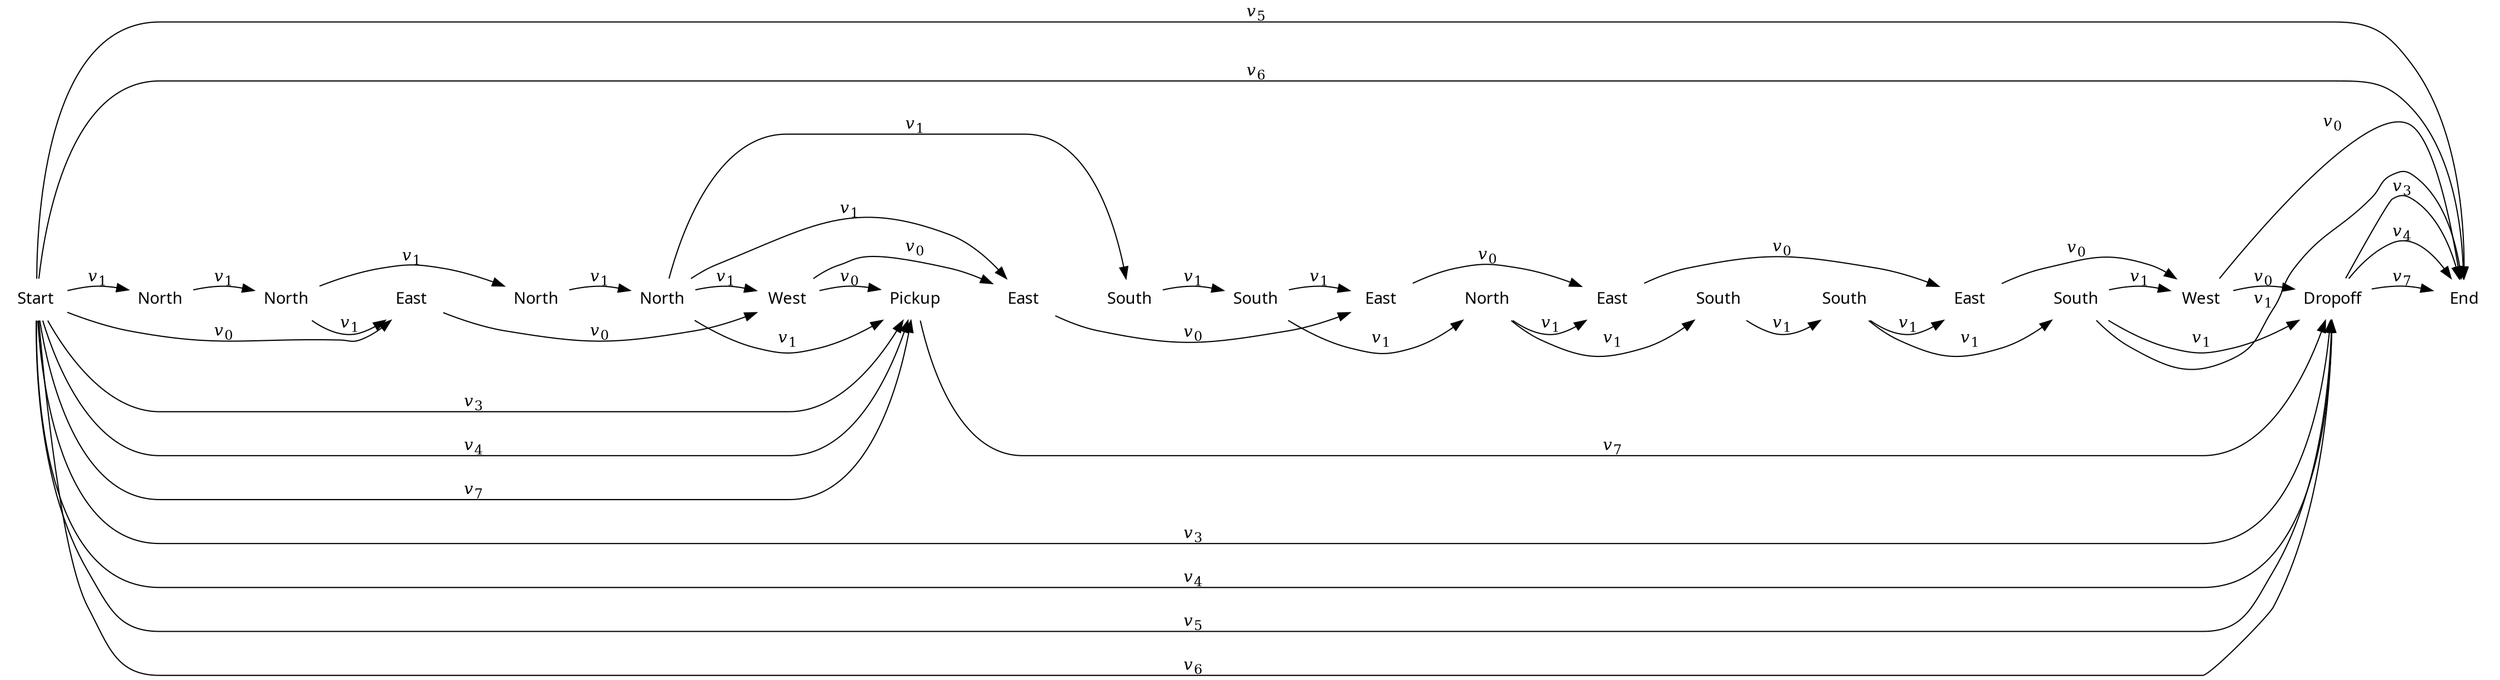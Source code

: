 digraph cat {
rankdir=LR
node [shape=plaintext]
edge [arrowhead=normal]

0 [label="Start",fontname="sans"]
1 [label="North",fontname="sans"]
2 [label="North",fontname="sans"]
3 [label="East",fontname="sans"]
4 [label="North",fontname="sans"]
5 [label="North",fontname="sans"]
6 [label="West",fontname="sans"]
7 [label="Pickup",fontname="sans"]
8 [label="East",fontname="sans"]
9 [label="South",fontname="sans"]
10 [label="South",fontname="sans"]
11 [label="East",fontname="sans"]
12 [label="North",fontname="sans"]
13 [label="East",fontname="sans"]
14 [label="South",fontname="sans"]
15 [label="South",fontname="sans"]
16 [label="East",fontname="sans"]
17 [label="South",fontname="sans"]
18 [label="West",fontname="sans"]
19 [label="Dropoff",fontname="sans"]
20 [label="End",fontname="sans"]

0 -> 3 [label=<<i>v</i><sub>0</sub>>]
0 -> 1 [label=<<i>v</i><sub>1</sub>>]
0 -> 7 [label=<<i>v</i><sub>3</sub>>]
0 -> 19 [label=<<i>v</i><sub>3</sub>>]
0 -> 7 [label=<<i>v</i><sub>4</sub>>]
0 -> 19 [label=<<i>v</i><sub>4</sub>>]
0 -> 19 [label=<<i>v</i><sub>5</sub>>]
0 -> 20 [label=<<i>v</i><sub>5</sub>>]
0 -> 19 [label=<<i>v</i><sub>6</sub>>]
0 -> 20 [label=<<i>v</i><sub>6</sub>>]
0 -> 7 [label=<<i>v</i><sub>7</sub>>]
1 -> 2 [label=<<i>v</i><sub>1</sub>>]
2 -> 3 [label=<<i>v</i><sub>1</sub>>]
2 -> 4 [label=<<i>v</i><sub>1</sub>>]
3 -> 6 [label=<<i>v</i><sub>0</sub>>]
4 -> 5 [label=<<i>v</i><sub>1</sub>>]
5 -> 6 [label=<<i>v</i><sub>1</sub>>]
5 -> 7 [label=<<i>v</i><sub>1</sub>>]
5 -> 8 [label=<<i>v</i><sub>1</sub>>]
5 -> 9 [label=<<i>v</i><sub>1</sub>>]
6 -> 7 [label=<<i>v</i><sub>0</sub>>]
6 -> 8 [label=<<i>v</i><sub>0</sub>>]
7 -> 19 [label=<<i>v</i><sub>7</sub>>]
8 -> 11 [label=<<i>v</i><sub>0</sub>>]
9 -> 10 [label=<<i>v</i><sub>1</sub>>]
10 -> 11 [label=<<i>v</i><sub>1</sub>>]
10 -> 12 [label=<<i>v</i><sub>1</sub>>]
11 -> 13 [label=<<i>v</i><sub>0</sub>>]
12 -> 13 [label=<<i>v</i><sub>1</sub>>]
12 -> 14 [label=<<i>v</i><sub>1</sub>>]
13 -> 16 [label=<<i>v</i><sub>0</sub>>]
14 -> 15 [label=<<i>v</i><sub>1</sub>>]
15 -> 16 [label=<<i>v</i><sub>1</sub>>]
15 -> 17 [label=<<i>v</i><sub>1</sub>>]
16 -> 18 [label=<<i>v</i><sub>0</sub>>]
17 -> 18 [label=<<i>v</i><sub>1</sub>>]
17 -> 19 [label=<<i>v</i><sub>1</sub>>]
17 -> 20 [label=<<i>v</i><sub>1</sub>>]
18 -> 19 [label=<<i>v</i><sub>0</sub>>]
18 -> 20 [label=<<i>v</i><sub>0</sub>>]
19 -> 20 [label=<<i>v</i><sub>3</sub>>]
19 -> 20 [label=<<i>v</i><sub>4</sub>>]
19 -> 20 [label=<<i>v</i><sub>7</sub>>]

# To line up the actions
0 -> 1 [weight=100,style=invis]
1 -> 2 [weight=100,style=invis]
2 -> 3 [weight=100,style=invis]
3 -> 4 [weight=100,style=invis]
4 -> 5 [weight=100,style=invis]
5 -> 6 [weight=100,style=invis]
6 -> 7 [weight=100,style=invis]
7 -> 8 [weight=100,style=invis]
8 -> 9 [weight=100,style=invis]
9 -> 10 [weight=100,style=invis]
10 -> 11 [weight=100,style=invis]
11 -> 12 [weight=100,style=invis]
12 -> 13 [weight=100,style=invis]
13 -> 14 [weight=100,style=invis]
14 -> 15 [weight=100,style=invis]
15 -> 16 [weight=100,style=invis]
16 -> 17 [weight=100,style=invis]
17 -> 18 [weight=100,style=invis]
18 -> 19 [weight=100,style=invis]
19 -> 20 [weight=100,style=invis]
}
